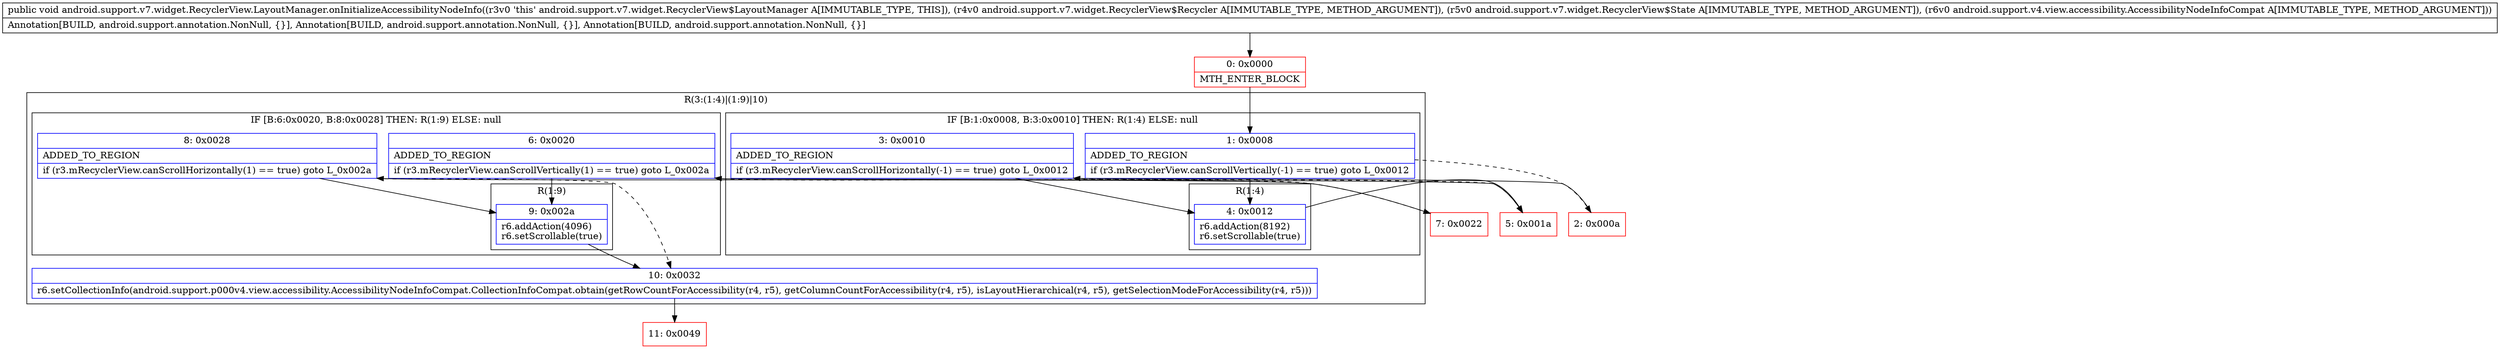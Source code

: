 digraph "CFG forandroid.support.v7.widget.RecyclerView.LayoutManager.onInitializeAccessibilityNodeInfo(Landroid\/support\/v7\/widget\/RecyclerView$Recycler;Landroid\/support\/v7\/widget\/RecyclerView$State;Landroid\/support\/v4\/view\/accessibility\/AccessibilityNodeInfoCompat;)V" {
subgraph cluster_Region_1743699854 {
label = "R(3:(1:4)|(1:9)|10)";
node [shape=record,color=blue];
subgraph cluster_IfRegion_1156821715 {
label = "IF [B:1:0x0008, B:3:0x0010] THEN: R(1:4) ELSE: null";
node [shape=record,color=blue];
Node_1 [shape=record,label="{1\:\ 0x0008|ADDED_TO_REGION\l|if (r3.mRecyclerView.canScrollVertically(\-1) == true) goto L_0x0012\l}"];
Node_3 [shape=record,label="{3\:\ 0x0010|ADDED_TO_REGION\l|if (r3.mRecyclerView.canScrollHorizontally(\-1) == true) goto L_0x0012\l}"];
subgraph cluster_Region_214527990 {
label = "R(1:4)";
node [shape=record,color=blue];
Node_4 [shape=record,label="{4\:\ 0x0012|r6.addAction(8192)\lr6.setScrollable(true)\l}"];
}
}
subgraph cluster_IfRegion_1424632970 {
label = "IF [B:6:0x0020, B:8:0x0028] THEN: R(1:9) ELSE: null";
node [shape=record,color=blue];
Node_6 [shape=record,label="{6\:\ 0x0020|ADDED_TO_REGION\l|if (r3.mRecyclerView.canScrollVertically(1) == true) goto L_0x002a\l}"];
Node_8 [shape=record,label="{8\:\ 0x0028|ADDED_TO_REGION\l|if (r3.mRecyclerView.canScrollHorizontally(1) == true) goto L_0x002a\l}"];
subgraph cluster_Region_1189800790 {
label = "R(1:9)";
node [shape=record,color=blue];
Node_9 [shape=record,label="{9\:\ 0x002a|r6.addAction(4096)\lr6.setScrollable(true)\l}"];
}
}
Node_10 [shape=record,label="{10\:\ 0x0032|r6.setCollectionInfo(android.support.p000v4.view.accessibility.AccessibilityNodeInfoCompat.CollectionInfoCompat.obtain(getRowCountForAccessibility(r4, r5), getColumnCountForAccessibility(r4, r5), isLayoutHierarchical(r4, r5), getSelectionModeForAccessibility(r4, r5)))\l}"];
}
Node_0 [shape=record,color=red,label="{0\:\ 0x0000|MTH_ENTER_BLOCK\l}"];
Node_2 [shape=record,color=red,label="{2\:\ 0x000a}"];
Node_5 [shape=record,color=red,label="{5\:\ 0x001a}"];
Node_7 [shape=record,color=red,label="{7\:\ 0x0022}"];
Node_11 [shape=record,color=red,label="{11\:\ 0x0049}"];
MethodNode[shape=record,label="{public void android.support.v7.widget.RecyclerView.LayoutManager.onInitializeAccessibilityNodeInfo((r3v0 'this' android.support.v7.widget.RecyclerView$LayoutManager A[IMMUTABLE_TYPE, THIS]), (r4v0 android.support.v7.widget.RecyclerView$Recycler A[IMMUTABLE_TYPE, METHOD_ARGUMENT]), (r5v0 android.support.v7.widget.RecyclerView$State A[IMMUTABLE_TYPE, METHOD_ARGUMENT]), (r6v0 android.support.v4.view.accessibility.AccessibilityNodeInfoCompat A[IMMUTABLE_TYPE, METHOD_ARGUMENT]))  | Annotation[BUILD, android.support.annotation.NonNull, \{\}], Annotation[BUILD, android.support.annotation.NonNull, \{\}], Annotation[BUILD, android.support.annotation.NonNull, \{\}]\l}"];
MethodNode -> Node_0;
Node_1 -> Node_2[style=dashed];
Node_1 -> Node_4;
Node_3 -> Node_4;
Node_3 -> Node_5[style=dashed];
Node_4 -> Node_5;
Node_6 -> Node_7[style=dashed];
Node_6 -> Node_9;
Node_8 -> Node_9;
Node_8 -> Node_10[style=dashed];
Node_9 -> Node_10;
Node_10 -> Node_11;
Node_0 -> Node_1;
Node_2 -> Node_3;
Node_5 -> Node_6;
Node_7 -> Node_8;
}

